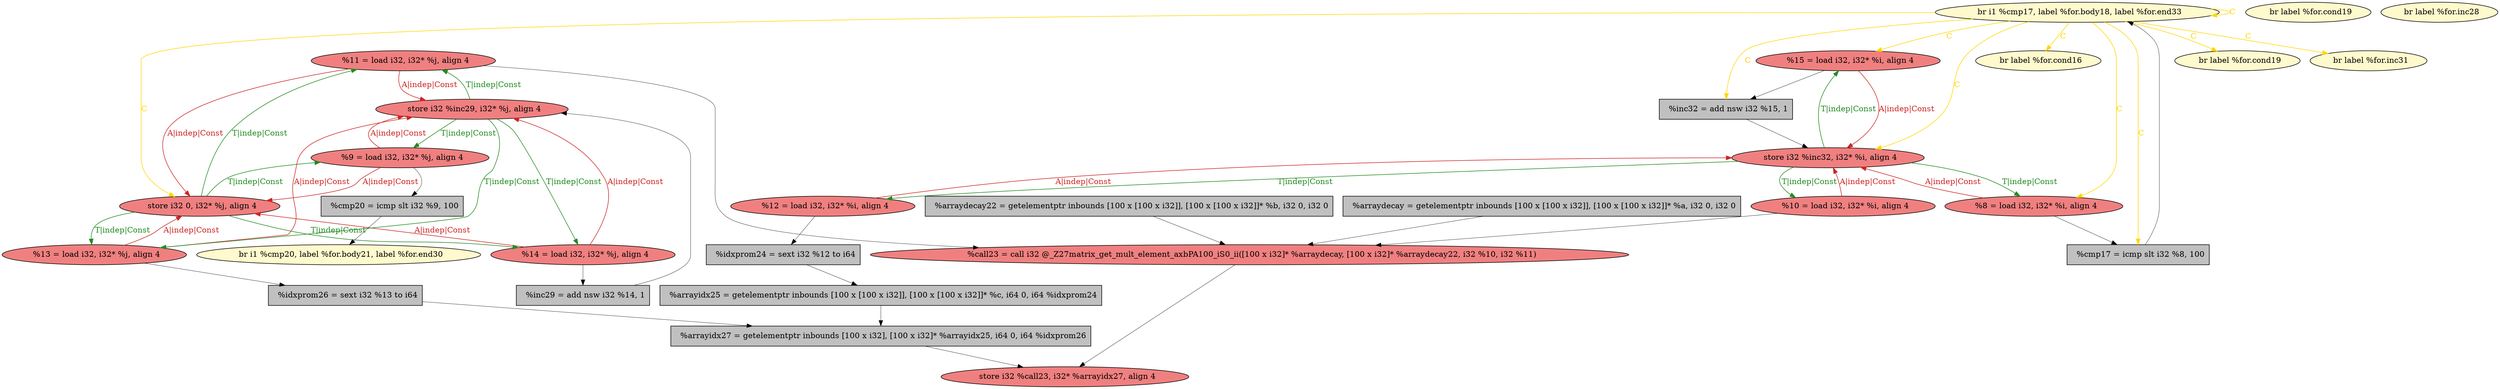 
digraph G {


node1874 [fillcolor=grey,label="  %arrayidx25 = getelementptr inbounds [100 x [100 x i32]], [100 x [100 x i32]]* %c, i64 0, i64 %idxprom24",shape=rectangle,style=filled ]
node1873 [fillcolor=lemonchiffon,label="  br label %for.cond16",shape=ellipse,style=filled ]
node1871 [fillcolor=lightcoral,label="  %11 = load i32, i32* %j, align 4",shape=ellipse,style=filled ]
node1870 [fillcolor=grey,label="  %inc29 = add nsw i32 %14, 1",shape=rectangle,style=filled ]
node1875 [fillcolor=lemonchiffon,label="  br i1 %cmp17, label %for.body18, label %for.end33",shape=ellipse,style=filled ]
node1868 [fillcolor=lightcoral,label="  %13 = load i32, i32* %j, align 4",shape=ellipse,style=filled ]
node1866 [fillcolor=lightcoral,label="  %14 = load i32, i32* %j, align 4",shape=ellipse,style=filled ]
node1864 [fillcolor=grey,label="  %idxprom24 = sext i32 %12 to i64",shape=rectangle,style=filled ]
node1862 [fillcolor=lemonchiffon,label="  br label %for.cond19",shape=ellipse,style=filled ]
node1848 [fillcolor=lightcoral,label="  %15 = load i32, i32* %i, align 4",shape=ellipse,style=filled ]
node1853 [fillcolor=lightcoral,label="  %12 = load i32, i32* %i, align 4",shape=ellipse,style=filled ]
node1863 [fillcolor=grey,label="  %arrayidx27 = getelementptr inbounds [100 x i32], [100 x i32]* %arrayidx25, i64 0, i64 %idxprom26",shape=rectangle,style=filled ]
node1849 [fillcolor=grey,label="  %cmp17 = icmp slt i32 %8, 100",shape=rectangle,style=filled ]
node1859 [fillcolor=lemonchiffon,label="  br i1 %cmp20, label %for.body21, label %for.end30",shape=ellipse,style=filled ]
node1865 [fillcolor=grey,label="  %arraydecay22 = getelementptr inbounds [100 x [100 x i32]], [100 x [100 x i32]]* %b, i32 0, i32 0",shape=rectangle,style=filled ]
node1851 [fillcolor=lightcoral,label="  store i32 %inc29, i32* %j, align 4",shape=ellipse,style=filled ]
node1847 [fillcolor=lightcoral,label="  %9 = load i32, i32* %j, align 4",shape=ellipse,style=filled ]
node1867 [fillcolor=lightcoral,label="  %call23 = call i32 @_Z27matrix_get_mult_element_axbPA100_iS0_ii([100 x i32]* %arraydecay, [100 x i32]* %arraydecay22, i32 %10, i32 %11)",shape=ellipse,style=filled ]
node1857 [fillcolor=lightcoral,label="  %10 = load i32, i32* %i, align 4",shape=ellipse,style=filled ]
node1850 [fillcolor=lemonchiffon,label="  br label %for.cond19",shape=ellipse,style=filled ]
node1852 [fillcolor=lemonchiffon,label="  br label %for.inc31",shape=ellipse,style=filled ]
node1856 [fillcolor=grey,label="  %arraydecay = getelementptr inbounds [100 x [100 x i32]], [100 x [100 x i32]]* %a, i32 0, i32 0",shape=rectangle,style=filled ]
node1872 [fillcolor=lightcoral,label="  store i32 0, i32* %j, align 4",shape=ellipse,style=filled ]
node1846 [fillcolor=lightcoral,label="  store i32 %inc32, i32* %i, align 4",shape=ellipse,style=filled ]
node1854 [fillcolor=lemonchiffon,label="  br label %for.inc28",shape=ellipse,style=filled ]
node1855 [fillcolor=grey,label="  %cmp20 = icmp slt i32 %9, 100",shape=rectangle,style=filled ]
node1858 [fillcolor=lightcoral,label="  %8 = load i32, i32* %i, align 4",shape=ellipse,style=filled ]
node1860 [fillcolor=lightcoral,label="  store i32 %call23, i32* %arrayidx27, align 4",shape=ellipse,style=filled ]
node1869 [fillcolor=grey,label="  %inc32 = add nsw i32 %15, 1",shape=rectangle,style=filled ]
node1861 [fillcolor=grey,label="  %idxprom26 = sext i32 %13 to i64",shape=rectangle,style=filled ]

node1846->node1858 [style=solid,color=forestgreen,label="T|indep|Const",penwidth=1.0,fontcolor=forestgreen ]
node1872->node1868 [style=solid,color=forestgreen,label="T|indep|Const",penwidth=1.0,fontcolor=forestgreen ]
node1872->node1871 [style=solid,color=forestgreen,label="T|indep|Const",penwidth=1.0,fontcolor=forestgreen ]
node1871->node1872 [style=solid,color=firebrick3,label="A|indep|Const",penwidth=1.0,fontcolor=firebrick3 ]
node1853->node1864 [style=solid,color=black,label="",penwidth=0.5,fontcolor=black ]
node1851->node1866 [style=solid,color=forestgreen,label="T|indep|Const",penwidth=1.0,fontcolor=forestgreen ]
node1865->node1867 [style=solid,color=black,label="",penwidth=0.5,fontcolor=black ]
node1851->node1871 [style=solid,color=forestgreen,label="T|indep|Const",penwidth=1.0,fontcolor=forestgreen ]
node1858->node1849 [style=solid,color=black,label="",penwidth=0.5,fontcolor=black ]
node1848->node1869 [style=solid,color=black,label="",penwidth=0.5,fontcolor=black ]
node1871->node1867 [style=solid,color=black,label="",penwidth=0.5,fontcolor=black ]
node1866->node1851 [style=solid,color=firebrick3,label="A|indep|Const",penwidth=1.0,fontcolor=firebrick3 ]
node1868->node1851 [style=solid,color=firebrick3,label="A|indep|Const",penwidth=1.0,fontcolor=firebrick3 ]
node1851->node1847 [style=solid,color=forestgreen,label="T|indep|Const",penwidth=1.0,fontcolor=forestgreen ]
node1875->node1850 [style=solid,color=gold,label="C",penwidth=1.0,fontcolor=gold ]
node1846->node1853 [style=solid,color=forestgreen,label="T|indep|Const",penwidth=1.0,fontcolor=forestgreen ]
node1853->node1846 [style=solid,color=firebrick3,label="A|indep|Const",penwidth=1.0,fontcolor=firebrick3 ]
node1875->node1852 [style=solid,color=gold,label="C",penwidth=1.0,fontcolor=gold ]
node1857->node1867 [style=solid,color=black,label="",penwidth=0.5,fontcolor=black ]
node1846->node1857 [style=solid,color=forestgreen,label="T|indep|Const",penwidth=1.0,fontcolor=forestgreen ]
node1875->node1858 [style=solid,color=gold,label="C",penwidth=1.0,fontcolor=gold ]
node1857->node1846 [style=solid,color=firebrick3,label="A|indep|Const",penwidth=1.0,fontcolor=firebrick3 ]
node1875->node1875 [style=solid,color=gold,label="C",penwidth=1.0,fontcolor=gold ]
node1875->node1869 [style=solid,color=gold,label="C",penwidth=1.0,fontcolor=gold ]
node1870->node1851 [style=solid,color=black,label="",penwidth=0.5,fontcolor=black ]
node1875->node1872 [style=solid,color=gold,label="C",penwidth=1.0,fontcolor=gold ]
node1861->node1863 [style=solid,color=black,label="",penwidth=0.5,fontcolor=black ]
node1875->node1873 [style=solid,color=gold,label="C",penwidth=1.0,fontcolor=gold ]
node1847->node1872 [style=solid,color=firebrick3,label="A|indep|Const",penwidth=1.0,fontcolor=firebrick3 ]
node1855->node1859 [style=solid,color=black,label="",penwidth=0.5,fontcolor=black ]
node1846->node1848 [style=solid,color=forestgreen,label="T|indep|Const",penwidth=1.0,fontcolor=forestgreen ]
node1866->node1872 [style=solid,color=firebrick3,label="A|indep|Const",penwidth=1.0,fontcolor=firebrick3 ]
node1875->node1846 [style=solid,color=gold,label="C",penwidth=1.0,fontcolor=gold ]
node1868->node1861 [style=solid,color=black,label="",penwidth=0.5,fontcolor=black ]
node1872->node1866 [style=solid,color=forestgreen,label="T|indep|Const",penwidth=1.0,fontcolor=forestgreen ]
node1851->node1868 [style=solid,color=forestgreen,label="T|indep|Const",penwidth=1.0,fontcolor=forestgreen ]
node1871->node1851 [style=solid,color=firebrick3,label="A|indep|Const",penwidth=1.0,fontcolor=firebrick3 ]
node1874->node1863 [style=solid,color=black,label="",penwidth=0.5,fontcolor=black ]
node1869->node1846 [style=solid,color=black,label="",penwidth=0.5,fontcolor=black ]
node1868->node1872 [style=solid,color=firebrick3,label="A|indep|Const",penwidth=1.0,fontcolor=firebrick3 ]
node1848->node1846 [style=solid,color=firebrick3,label="A|indep|Const",penwidth=1.0,fontcolor=firebrick3 ]
node1867->node1860 [style=solid,color=black,label="",penwidth=0.5,fontcolor=black ]
node1849->node1875 [style=solid,color=black,label="",penwidth=0.5,fontcolor=black ]
node1875->node1848 [style=solid,color=gold,label="C",penwidth=1.0,fontcolor=gold ]
node1856->node1867 [style=solid,color=black,label="",penwidth=0.5,fontcolor=black ]
node1875->node1849 [style=solid,color=gold,label="C",penwidth=1.0,fontcolor=gold ]
node1863->node1860 [style=solid,color=black,label="",penwidth=0.5,fontcolor=black ]
node1866->node1870 [style=solid,color=black,label="",penwidth=0.5,fontcolor=black ]
node1872->node1847 [style=solid,color=forestgreen,label="T|indep|Const",penwidth=1.0,fontcolor=forestgreen ]
node1847->node1855 [style=solid,color=black,label="",penwidth=0.5,fontcolor=black ]
node1864->node1874 [style=solid,color=black,label="",penwidth=0.5,fontcolor=black ]
node1858->node1846 [style=solid,color=firebrick3,label="A|indep|Const",penwidth=1.0,fontcolor=firebrick3 ]
node1847->node1851 [style=solid,color=firebrick3,label="A|indep|Const",penwidth=1.0,fontcolor=firebrick3 ]


}
